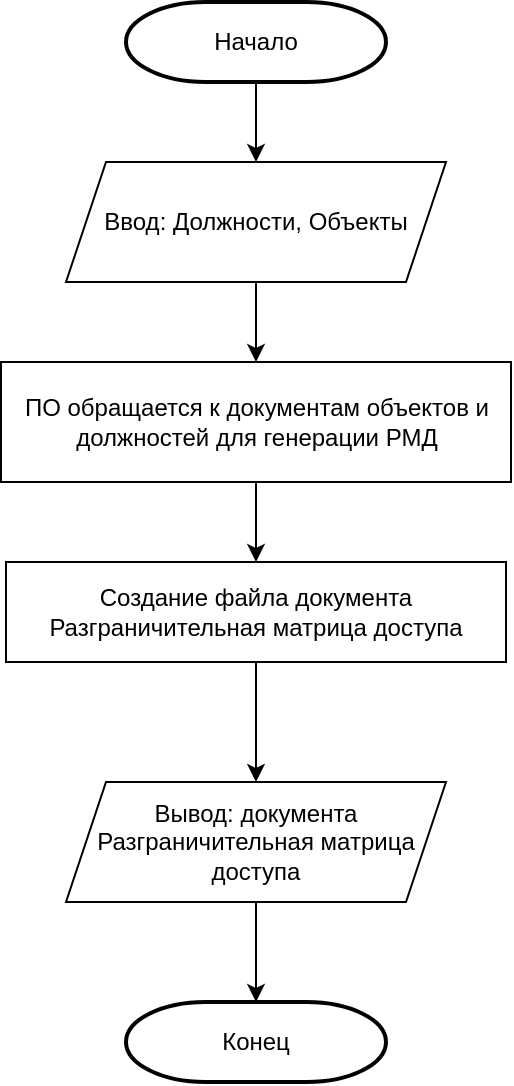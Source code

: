 <mxfile version="25.0.3">
  <diagram name="Страница — 1" id="FZuVYSKQKKseB5JXQPXO">
    <mxGraphModel dx="1290" dy="567" grid="1" gridSize="10" guides="1" tooltips="1" connect="1" arrows="1" fold="1" page="1" pageScale="1" pageWidth="827" pageHeight="1169" math="0" shadow="0">
      <root>
        <mxCell id="0" />
        <mxCell id="1" parent="0" />
        <mxCell id="g7J_c9dn4xPf3BArOAEV-12" value="" style="edgeStyle=orthogonalEdgeStyle;rounded=0;orthogonalLoop=1;jettySize=auto;html=1;" parent="1" source="g7J_c9dn4xPf3BArOAEV-13" target="g7J_c9dn4xPf3BArOAEV-16" edge="1">
          <mxGeometry relative="1" as="geometry" />
        </mxCell>
        <mxCell id="g7J_c9dn4xPf3BArOAEV-13" value="Начало" style="strokeWidth=2;html=1;shape=mxgraph.flowchart.terminator;whiteSpace=wrap;" parent="1" vertex="1">
          <mxGeometry x="390" y="70" width="130" height="40" as="geometry" />
        </mxCell>
        <mxCell id="g7J_c9dn4xPf3BArOAEV-14" value="Конец" style="strokeWidth=2;html=1;shape=mxgraph.flowchart.terminator;whiteSpace=wrap;" parent="1" vertex="1">
          <mxGeometry x="390" y="570" width="130" height="40" as="geometry" />
        </mxCell>
        <mxCell id="g7J_c9dn4xPf3BArOAEV-15" value="" style="edgeStyle=orthogonalEdgeStyle;rounded=0;orthogonalLoop=1;jettySize=auto;html=1;" parent="1" source="g7J_c9dn4xPf3BArOAEV-16" target="g7J_c9dn4xPf3BArOAEV-18" edge="1">
          <mxGeometry relative="1" as="geometry" />
        </mxCell>
        <mxCell id="g7J_c9dn4xPf3BArOAEV-16" value="Ввод: Должности, Объекты" style="shape=parallelogram;perimeter=parallelogramPerimeter;whiteSpace=wrap;html=1;fixedSize=1;" parent="1" vertex="1">
          <mxGeometry x="360" y="150" width="190" height="60" as="geometry" />
        </mxCell>
        <mxCell id="g7J_c9dn4xPf3BArOAEV-17" value="" style="edgeStyle=orthogonalEdgeStyle;rounded=0;orthogonalLoop=1;jettySize=auto;html=1;" parent="1" source="g7J_c9dn4xPf3BArOAEV-18" target="g7J_c9dn4xPf3BArOAEV-20" edge="1">
          <mxGeometry relative="1" as="geometry" />
        </mxCell>
        <mxCell id="g7J_c9dn4xPf3BArOAEV-18" value="ПО обращается к документам объектов и должностей для генерации РМД" style="rounded=0;whiteSpace=wrap;html=1;" parent="1" vertex="1">
          <mxGeometry x="327.5" y="250" width="255" height="60" as="geometry" />
        </mxCell>
        <mxCell id="g7J_c9dn4xPf3BArOAEV-19" value="" style="edgeStyle=orthogonalEdgeStyle;rounded=0;orthogonalLoop=1;jettySize=auto;html=1;" parent="1" source="g7J_c9dn4xPf3BArOAEV-20" target="g7J_c9dn4xPf3BArOAEV-22" edge="1">
          <mxGeometry relative="1" as="geometry" />
        </mxCell>
        <mxCell id="g7J_c9dn4xPf3BArOAEV-20" value="Создание файла документа Разграничительная матрица доступа" style="rounded=0;whiteSpace=wrap;html=1;" parent="1" vertex="1">
          <mxGeometry x="330" y="350" width="250" height="50" as="geometry" />
        </mxCell>
        <mxCell id="g7J_c9dn4xPf3BArOAEV-21" value="" style="edgeStyle=orthogonalEdgeStyle;rounded=0;orthogonalLoop=1;jettySize=auto;html=1;" parent="1" source="g7J_c9dn4xPf3BArOAEV-22" target="g7J_c9dn4xPf3BArOAEV-14" edge="1">
          <mxGeometry relative="1" as="geometry" />
        </mxCell>
        <mxCell id="g7J_c9dn4xPf3BArOAEV-22" value="Вывод: документа Разграничительная матрица доступа" style="shape=parallelogram;perimeter=parallelogramPerimeter;whiteSpace=wrap;html=1;fixedSize=1;" parent="1" vertex="1">
          <mxGeometry x="360" y="460" width="190" height="60" as="geometry" />
        </mxCell>
      </root>
    </mxGraphModel>
  </diagram>
</mxfile>
